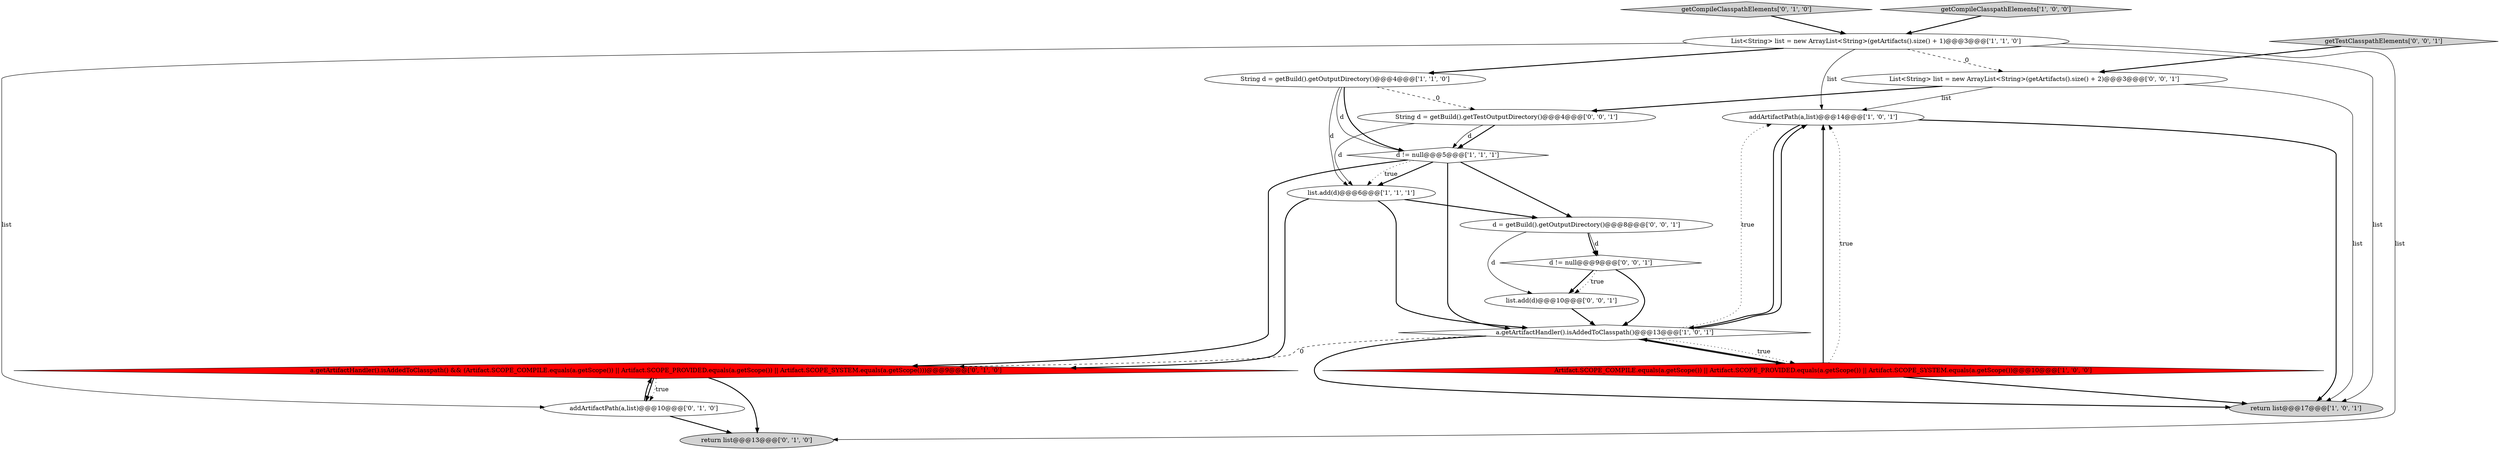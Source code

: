digraph {
4 [style = filled, label = "addArtifactPath(a,list)@@@14@@@['1', '0', '1']", fillcolor = white, shape = ellipse image = "AAA0AAABBB1BBB"];
9 [style = filled, label = "a.getArtifactHandler().isAddedToClasspath() && (Artifact.SCOPE_COMPILE.equals(a.getScope()) || Artifact.SCOPE_PROVIDED.equals(a.getScope()) || Artifact.SCOPE_SYSTEM.equals(a.getScope()))@@@9@@@['0', '1', '0']", fillcolor = red, shape = diamond image = "AAA1AAABBB2BBB"];
15 [style = filled, label = "String d = getBuild().getTestOutputDirectory()@@@4@@@['0', '0', '1']", fillcolor = white, shape = ellipse image = "AAA0AAABBB3BBB"];
10 [style = filled, label = "getCompileClasspathElements['0', '1', '0']", fillcolor = lightgray, shape = diamond image = "AAA0AAABBB2BBB"];
13 [style = filled, label = "List<String> list = new ArrayList<String>(getArtifacts().size() + 2)@@@3@@@['0', '0', '1']", fillcolor = white, shape = ellipse image = "AAA0AAABBB3BBB"];
17 [style = filled, label = "list.add(d)@@@10@@@['0', '0', '1']", fillcolor = white, shape = ellipse image = "AAA0AAABBB3BBB"];
1 [style = filled, label = "list.add(d)@@@6@@@['1', '1', '1']", fillcolor = white, shape = ellipse image = "AAA0AAABBB1BBB"];
12 [style = filled, label = "return list@@@13@@@['0', '1', '0']", fillcolor = lightgray, shape = ellipse image = "AAA0AAABBB2BBB"];
18 [style = filled, label = "d != null@@@9@@@['0', '0', '1']", fillcolor = white, shape = diamond image = "AAA0AAABBB3BBB"];
8 [style = filled, label = "Artifact.SCOPE_COMPILE.equals(a.getScope()) || Artifact.SCOPE_PROVIDED.equals(a.getScope()) || Artifact.SCOPE_SYSTEM.equals(a.getScope())@@@10@@@['1', '0', '0']", fillcolor = red, shape = diamond image = "AAA1AAABBB1BBB"];
2 [style = filled, label = "List<String> list = new ArrayList<String>(getArtifacts().size() + 1)@@@3@@@['1', '1', '0']", fillcolor = white, shape = ellipse image = "AAA0AAABBB1BBB"];
11 [style = filled, label = "addArtifactPath(a,list)@@@10@@@['0', '1', '0']", fillcolor = white, shape = ellipse image = "AAA0AAABBB2BBB"];
14 [style = filled, label = "getTestClasspathElements['0', '0', '1']", fillcolor = lightgray, shape = diamond image = "AAA0AAABBB3BBB"];
16 [style = filled, label = "d = getBuild().getOutputDirectory()@@@8@@@['0', '0', '1']", fillcolor = white, shape = ellipse image = "AAA0AAABBB3BBB"];
6 [style = filled, label = "return list@@@17@@@['1', '0', '1']", fillcolor = lightgray, shape = ellipse image = "AAA0AAABBB1BBB"];
3 [style = filled, label = "d != null@@@5@@@['1', '1', '1']", fillcolor = white, shape = diamond image = "AAA0AAABBB1BBB"];
7 [style = filled, label = "a.getArtifactHandler().isAddedToClasspath()@@@13@@@['1', '0', '1']", fillcolor = white, shape = diamond image = "AAA0AAABBB1BBB"];
5 [style = filled, label = "getCompileClasspathElements['1', '0', '0']", fillcolor = lightgray, shape = diamond image = "AAA0AAABBB1BBB"];
0 [style = filled, label = "String d = getBuild().getOutputDirectory()@@@4@@@['1', '1', '0']", fillcolor = white, shape = ellipse image = "AAA0AAABBB1BBB"];
0->3 [style = bold, label=""];
16->18 [style = bold, label=""];
2->4 [style = solid, label="list"];
9->11 [style = bold, label=""];
3->1 [style = bold, label=""];
16->18 [style = solid, label="d"];
4->6 [style = bold, label=""];
9->11 [style = dotted, label="true"];
13->4 [style = solid, label="list"];
18->17 [style = bold, label=""];
0->15 [style = dashed, label="0"];
0->3 [style = solid, label="d"];
8->6 [style = bold, label=""];
11->12 [style = bold, label=""];
7->4 [style = bold, label=""];
3->16 [style = bold, label=""];
13->6 [style = solid, label="list"];
7->8 [style = bold, label=""];
11->9 [style = bold, label=""];
15->3 [style = bold, label=""];
1->7 [style = bold, label=""];
8->4 [style = dotted, label="true"];
4->7 [style = bold, label=""];
1->9 [style = bold, label=""];
8->7 [style = bold, label=""];
15->1 [style = solid, label="d"];
17->7 [style = bold, label=""];
3->9 [style = bold, label=""];
2->6 [style = solid, label="list"];
2->11 [style = solid, label="list"];
5->2 [style = bold, label=""];
2->0 [style = bold, label=""];
3->7 [style = bold, label=""];
1->16 [style = bold, label=""];
7->9 [style = dashed, label="0"];
2->13 [style = dashed, label="0"];
7->6 [style = bold, label=""];
7->4 [style = dotted, label="true"];
16->17 [style = solid, label="d"];
10->2 [style = bold, label=""];
2->12 [style = solid, label="list"];
0->1 [style = solid, label="d"];
9->12 [style = bold, label=""];
13->15 [style = bold, label=""];
8->4 [style = bold, label=""];
14->13 [style = bold, label=""];
15->3 [style = solid, label="d"];
18->7 [style = bold, label=""];
18->17 [style = dotted, label="true"];
7->8 [style = dotted, label="true"];
3->1 [style = dotted, label="true"];
}
